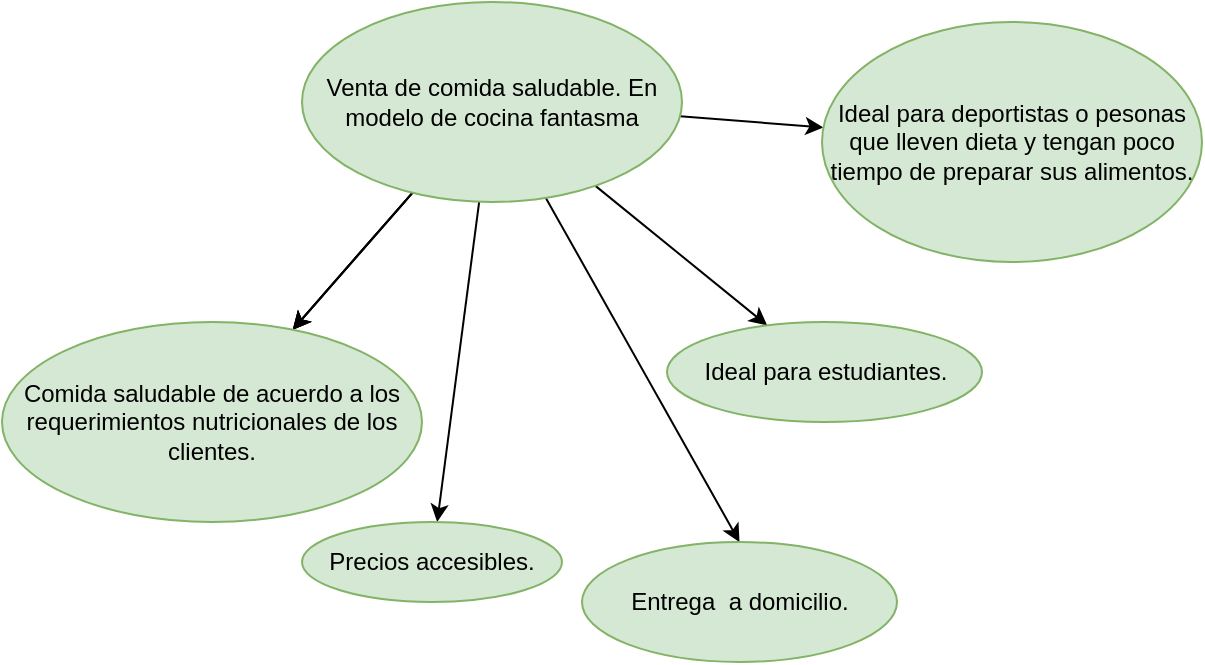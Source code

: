 <mxfile>
    <diagram id="KVEI3cU2QzUAzW_0t29n" name="Page-1">
        <mxGraphModel dx="875" dy="795" grid="1" gridSize="10" guides="1" tooltips="1" connect="1" arrows="1" fold="1" page="1" pageScale="1" pageWidth="850" pageHeight="1100" math="0" shadow="0">
            <root>
                <mxCell id="0"/>
                <mxCell id="1" parent="0"/>
                <mxCell id="4" value="" style="edgeStyle=none;html=1;" edge="1" parent="1" source="2" target="3">
                    <mxGeometry relative="1" as="geometry"/>
                </mxCell>
                <mxCell id="5" value="" style="edgeStyle=none;html=1;" edge="1" parent="1" source="2" target="3">
                    <mxGeometry relative="1" as="geometry"/>
                </mxCell>
                <mxCell id="7" value="" style="edgeStyle=none;html=1;" edge="1" parent="1" source="2" target="6">
                    <mxGeometry relative="1" as="geometry"/>
                </mxCell>
                <mxCell id="9" value="" style="edgeStyle=none;html=1;" edge="1" parent="1" source="2" target="8">
                    <mxGeometry relative="1" as="geometry"/>
                </mxCell>
                <mxCell id="10" value="" style="edgeStyle=none;html=1;" edge="1" parent="1" source="2" target="3">
                    <mxGeometry relative="1" as="geometry"/>
                </mxCell>
                <mxCell id="13" style="edgeStyle=none;html=1;" edge="1" parent="1" source="2" target="11">
                    <mxGeometry relative="1" as="geometry"/>
                </mxCell>
                <mxCell id="14" style="edgeStyle=none;html=1;entryX=0.5;entryY=0;entryDx=0;entryDy=0;" edge="1" parent="1" source="2" target="15">
                    <mxGeometry relative="1" as="geometry">
                        <mxPoint x="420" y="330" as="targetPoint"/>
                    </mxGeometry>
                </mxCell>
                <mxCell id="2" value="Venta de comida saludable. En modelo de cocina fantasma" style="ellipse;whiteSpace=wrap;html=1;fillColor=#d5e8d4;strokeColor=#82b366;" vertex="1" parent="1">
                    <mxGeometry x="160" y="30" width="190" height="100" as="geometry"/>
                </mxCell>
                <mxCell id="3" value="Comida saludable de acuerdo a los requerimientos nutricionales de los clientes." style="ellipse;whiteSpace=wrap;html=1;fillColor=#d5e8d4;strokeColor=#82b366;" vertex="1" parent="1">
                    <mxGeometry x="10" y="190" width="210" height="100" as="geometry"/>
                </mxCell>
                <mxCell id="6" value="Precios accesibles." style="ellipse;whiteSpace=wrap;html=1;fillColor=#d5e8d4;strokeColor=#82b366;" vertex="1" parent="1">
                    <mxGeometry x="160" y="290" width="130" height="40" as="geometry"/>
                </mxCell>
                <mxCell id="8" value="Ideal para deportistas o pesonas que lleven dieta y tengan poco tiempo de preparar sus alimentos." style="ellipse;whiteSpace=wrap;html=1;fillColor=#d5e8d4;strokeColor=#82b366;" vertex="1" parent="1">
                    <mxGeometry x="420" y="40" width="190" height="120" as="geometry"/>
                </mxCell>
                <mxCell id="11" value="Ideal para estudiantes." style="ellipse;whiteSpace=wrap;html=1;fillColor=#d5e8d4;strokeColor=#82b366;" vertex="1" parent="1">
                    <mxGeometry x="342.5" y="190" width="157.5" height="50" as="geometry"/>
                </mxCell>
                <mxCell id="15" value="Entrega&amp;nbsp; a domicilio." style="ellipse;whiteSpace=wrap;html=1;fillColor=#d5e8d4;strokeColor=#82b366;" vertex="1" parent="1">
                    <mxGeometry x="300" y="300" width="157.5" height="60" as="geometry"/>
                </mxCell>
            </root>
        </mxGraphModel>
    </diagram>
</mxfile>